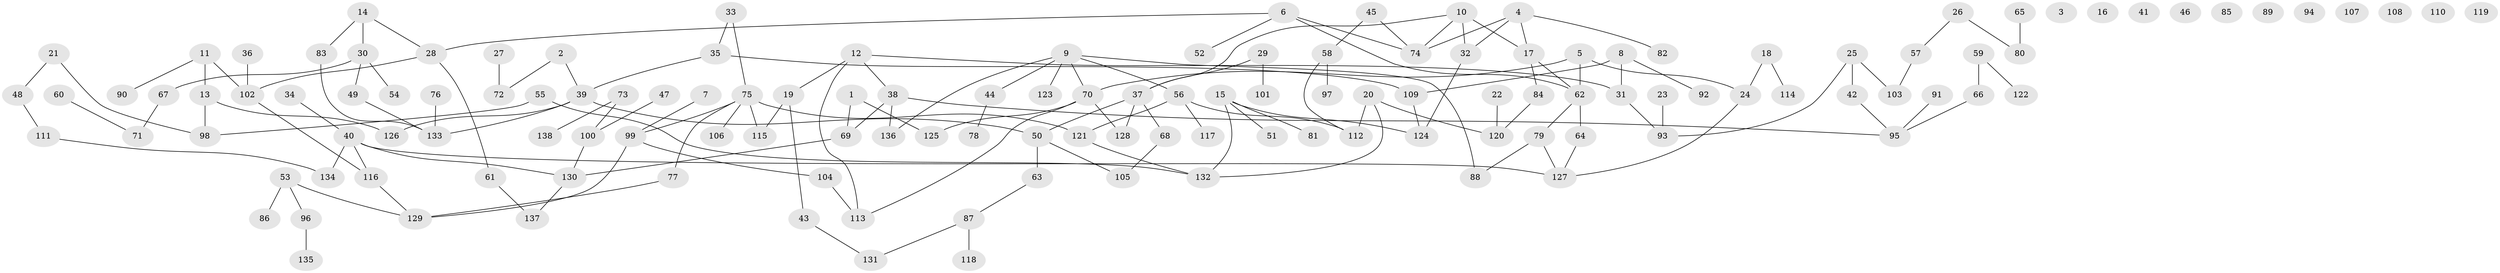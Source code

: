 // coarse degree distribution, {2: 0.25, 0: 0.11458333333333333, 4: 0.125, 6: 0.020833333333333332, 3: 0.13541666666666666, 1: 0.25, 8: 0.010416666666666666, 5: 0.08333333333333333, 7: 0.010416666666666666}
// Generated by graph-tools (version 1.1) at 2025/23/03/03/25 07:23:29]
// undirected, 138 vertices, 157 edges
graph export_dot {
graph [start="1"]
  node [color=gray90,style=filled];
  1;
  2;
  3;
  4;
  5;
  6;
  7;
  8;
  9;
  10;
  11;
  12;
  13;
  14;
  15;
  16;
  17;
  18;
  19;
  20;
  21;
  22;
  23;
  24;
  25;
  26;
  27;
  28;
  29;
  30;
  31;
  32;
  33;
  34;
  35;
  36;
  37;
  38;
  39;
  40;
  41;
  42;
  43;
  44;
  45;
  46;
  47;
  48;
  49;
  50;
  51;
  52;
  53;
  54;
  55;
  56;
  57;
  58;
  59;
  60;
  61;
  62;
  63;
  64;
  65;
  66;
  67;
  68;
  69;
  70;
  71;
  72;
  73;
  74;
  75;
  76;
  77;
  78;
  79;
  80;
  81;
  82;
  83;
  84;
  85;
  86;
  87;
  88;
  89;
  90;
  91;
  92;
  93;
  94;
  95;
  96;
  97;
  98;
  99;
  100;
  101;
  102;
  103;
  104;
  105;
  106;
  107;
  108;
  109;
  110;
  111;
  112;
  113;
  114;
  115;
  116;
  117;
  118;
  119;
  120;
  121;
  122;
  123;
  124;
  125;
  126;
  127;
  128;
  129;
  130;
  131;
  132;
  133;
  134;
  135;
  136;
  137;
  138;
  1 -- 69;
  1 -- 125;
  2 -- 39;
  2 -- 72;
  4 -- 17;
  4 -- 32;
  4 -- 74;
  4 -- 82;
  5 -- 24;
  5 -- 62;
  5 -- 70;
  6 -- 28;
  6 -- 52;
  6 -- 62;
  6 -- 74;
  7 -- 99;
  8 -- 31;
  8 -- 92;
  8 -- 109;
  9 -- 44;
  9 -- 56;
  9 -- 70;
  9 -- 88;
  9 -- 123;
  9 -- 136;
  10 -- 17;
  10 -- 32;
  10 -- 37;
  10 -- 74;
  11 -- 13;
  11 -- 90;
  11 -- 102;
  12 -- 19;
  12 -- 31;
  12 -- 38;
  12 -- 113;
  13 -- 98;
  13 -- 126;
  14 -- 28;
  14 -- 30;
  14 -- 83;
  15 -- 51;
  15 -- 81;
  15 -- 124;
  15 -- 132;
  17 -- 62;
  17 -- 84;
  18 -- 24;
  18 -- 114;
  19 -- 43;
  19 -- 115;
  20 -- 112;
  20 -- 120;
  20 -- 132;
  21 -- 48;
  21 -- 98;
  22 -- 120;
  23 -- 93;
  24 -- 127;
  25 -- 42;
  25 -- 93;
  25 -- 103;
  26 -- 57;
  26 -- 80;
  27 -- 72;
  28 -- 61;
  28 -- 102;
  29 -- 37;
  29 -- 101;
  30 -- 49;
  30 -- 54;
  30 -- 67;
  31 -- 93;
  32 -- 124;
  33 -- 35;
  33 -- 75;
  34 -- 40;
  35 -- 39;
  35 -- 109;
  36 -- 102;
  37 -- 50;
  37 -- 68;
  37 -- 128;
  38 -- 69;
  38 -- 95;
  38 -- 136;
  39 -- 50;
  39 -- 126;
  39 -- 133;
  40 -- 116;
  40 -- 127;
  40 -- 130;
  40 -- 134;
  42 -- 95;
  43 -- 131;
  44 -- 78;
  45 -- 58;
  45 -- 74;
  47 -- 100;
  48 -- 111;
  49 -- 133;
  50 -- 63;
  50 -- 105;
  53 -- 86;
  53 -- 96;
  53 -- 129;
  55 -- 98;
  55 -- 132;
  56 -- 112;
  56 -- 117;
  56 -- 121;
  57 -- 103;
  58 -- 97;
  58 -- 112;
  59 -- 66;
  59 -- 122;
  60 -- 71;
  61 -- 137;
  62 -- 64;
  62 -- 79;
  63 -- 87;
  64 -- 127;
  65 -- 80;
  66 -- 95;
  67 -- 71;
  68 -- 105;
  69 -- 130;
  70 -- 113;
  70 -- 125;
  70 -- 128;
  73 -- 100;
  73 -- 138;
  75 -- 77;
  75 -- 99;
  75 -- 106;
  75 -- 115;
  75 -- 121;
  76 -- 133;
  77 -- 129;
  79 -- 88;
  79 -- 127;
  83 -- 133;
  84 -- 120;
  87 -- 118;
  87 -- 131;
  91 -- 95;
  96 -- 135;
  99 -- 104;
  99 -- 129;
  100 -- 130;
  102 -- 116;
  104 -- 113;
  109 -- 124;
  111 -- 134;
  116 -- 129;
  121 -- 132;
  130 -- 137;
}
